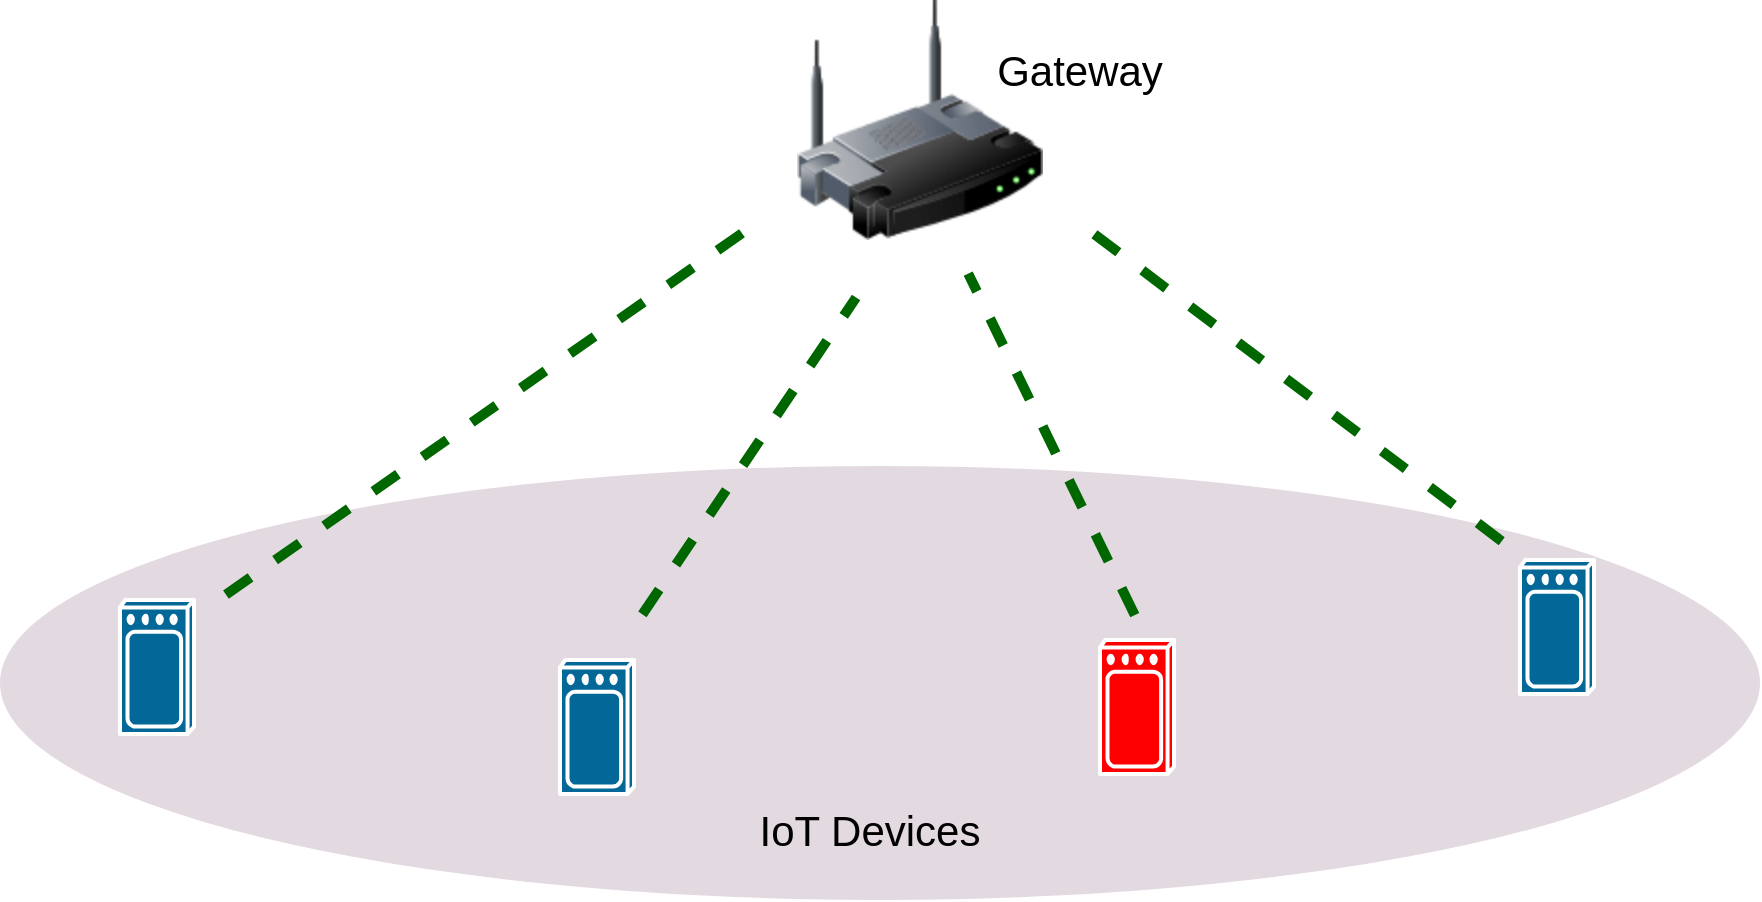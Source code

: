 <mxfile version="13.5.7" type="device"><diagram id="zOqP5k4cHmMk8WryO6jy" name="Page-1"><mxGraphModel dx="1106" dy="830" grid="1" gridSize="10" guides="1" tooltips="1" connect="1" arrows="1" fold="1" page="1" pageScale="1" pageWidth="1169" pageHeight="827" math="0" shadow="0"><root><mxCell id="0"/><mxCell id="1" parent="0"/><mxCell id="iCEbvX6W5ZRDwsd3-C2w-13" value="" style="ellipse;whiteSpace=wrap;html=1;strokeWidth=5;fillColor=#E3DAE1;strokeColor=none;" vertex="1" parent="1"><mxGeometry x="80" y="432.97" width="880" height="217.03" as="geometry"/></mxCell><mxCell id="iCEbvX6W5ZRDwsd3-C2w-2" value="" style="image;html=1;image=img/lib/clip_art/networking/Wireless_Router_128x128.png" vertex="1" parent="1"><mxGeometry x="470" y="200" width="140" height="120" as="geometry"/></mxCell><mxCell id="iCEbvX6W5ZRDwsd3-C2w-3" value="" style="shape=mxgraph.cisco.wireless.wireless;html=1;dashed=0;fillColor=#036897;strokeColor=#ffffff;strokeWidth=2;verticalLabelPosition=bottom;verticalAlign=top" vertex="1" parent="1"><mxGeometry x="140" y="500" width="37" height="67" as="geometry"/></mxCell><mxCell id="iCEbvX6W5ZRDwsd3-C2w-4" value="" style="shape=mxgraph.cisco.wireless.wireless;html=1;dashed=0;fillColor=#036897;strokeColor=#ffffff;strokeWidth=2;verticalLabelPosition=bottom;verticalAlign=top" vertex="1" parent="1"><mxGeometry x="360" y="530" width="37" height="67" as="geometry"/></mxCell><mxCell id="iCEbvX6W5ZRDwsd3-C2w-5" value="" style="shape=mxgraph.cisco.wireless.wireless;html=1;dashed=0;strokeColor=#ffffff;strokeWidth=2;verticalLabelPosition=bottom;verticalAlign=top;fillColor=#FF0000;" vertex="1" parent="1"><mxGeometry x="630" y="520" width="37" height="67" as="geometry"/></mxCell><mxCell id="iCEbvX6W5ZRDwsd3-C2w-6" value="" style="shape=mxgraph.cisco.wireless.wireless;html=1;dashed=0;fillColor=#036897;strokeColor=#ffffff;strokeWidth=2;verticalLabelPosition=bottom;verticalAlign=top" vertex="1" parent="1"><mxGeometry x="840" y="480" width="37" height="67" as="geometry"/></mxCell><mxCell id="iCEbvX6W5ZRDwsd3-C2w-9" value="" style="line;strokeWidth=5;html=1;perimeter=backbonePerimeter;points=[];outlineConnect=0;rotation=-35;dashed=1;strokeColor=#006600;" vertex="1" parent="1"><mxGeometry x="163.99" y="400.37" width="320.54" height="10" as="geometry"/></mxCell><mxCell id="iCEbvX6W5ZRDwsd3-C2w-10" value="" style="line;strokeWidth=5;html=1;perimeter=backbonePerimeter;points=[];outlineConnect=0;rotation=-56;dashed=1;strokeColor=#006600;" vertex="1" parent="1"><mxGeometry x="359.08" y="422.97" width="191.09" height="10" as="geometry"/></mxCell><mxCell id="iCEbvX6W5ZRDwsd3-C2w-11" value="" style="line;strokeWidth=5;html=1;perimeter=backbonePerimeter;points=[];outlineConnect=0;rotation=-116;dashed=1;strokeColor=#006600;" vertex="1" parent="1"><mxGeometry x="510.74" y="417.18" width="190" height="10" as="geometry"/></mxCell><mxCell id="iCEbvX6W5ZRDwsd3-C2w-12" value="" style="line;strokeWidth=5;html=1;perimeter=backbonePerimeter;points=[];outlineConnect=0;rotation=-143;dashed=1;strokeColor=#006600;" vertex="1" parent="1"><mxGeometry x="592.51" y="385.83" width="265.03" height="10" as="geometry"/></mxCell><mxCell id="iCEbvX6W5ZRDwsd3-C2w-14" value="Gateway" style="text;html=1;strokeColor=none;fillColor=none;align=center;verticalAlign=middle;whiteSpace=wrap;rounded=0;fontSize=21;" vertex="1" parent="1"><mxGeometry x="550.17" y="200" width="140" height="70" as="geometry"/></mxCell><mxCell id="iCEbvX6W5ZRDwsd3-C2w-15" value="IoT Devices" style="text;html=1;strokeColor=none;fillColor=none;align=center;verticalAlign=middle;whiteSpace=wrap;rounded=0;fontSize=21;" vertex="1" parent="1"><mxGeometry x="445.0" y="580" width="140" height="70" as="geometry"/></mxCell></root></mxGraphModel></diagram></mxfile>